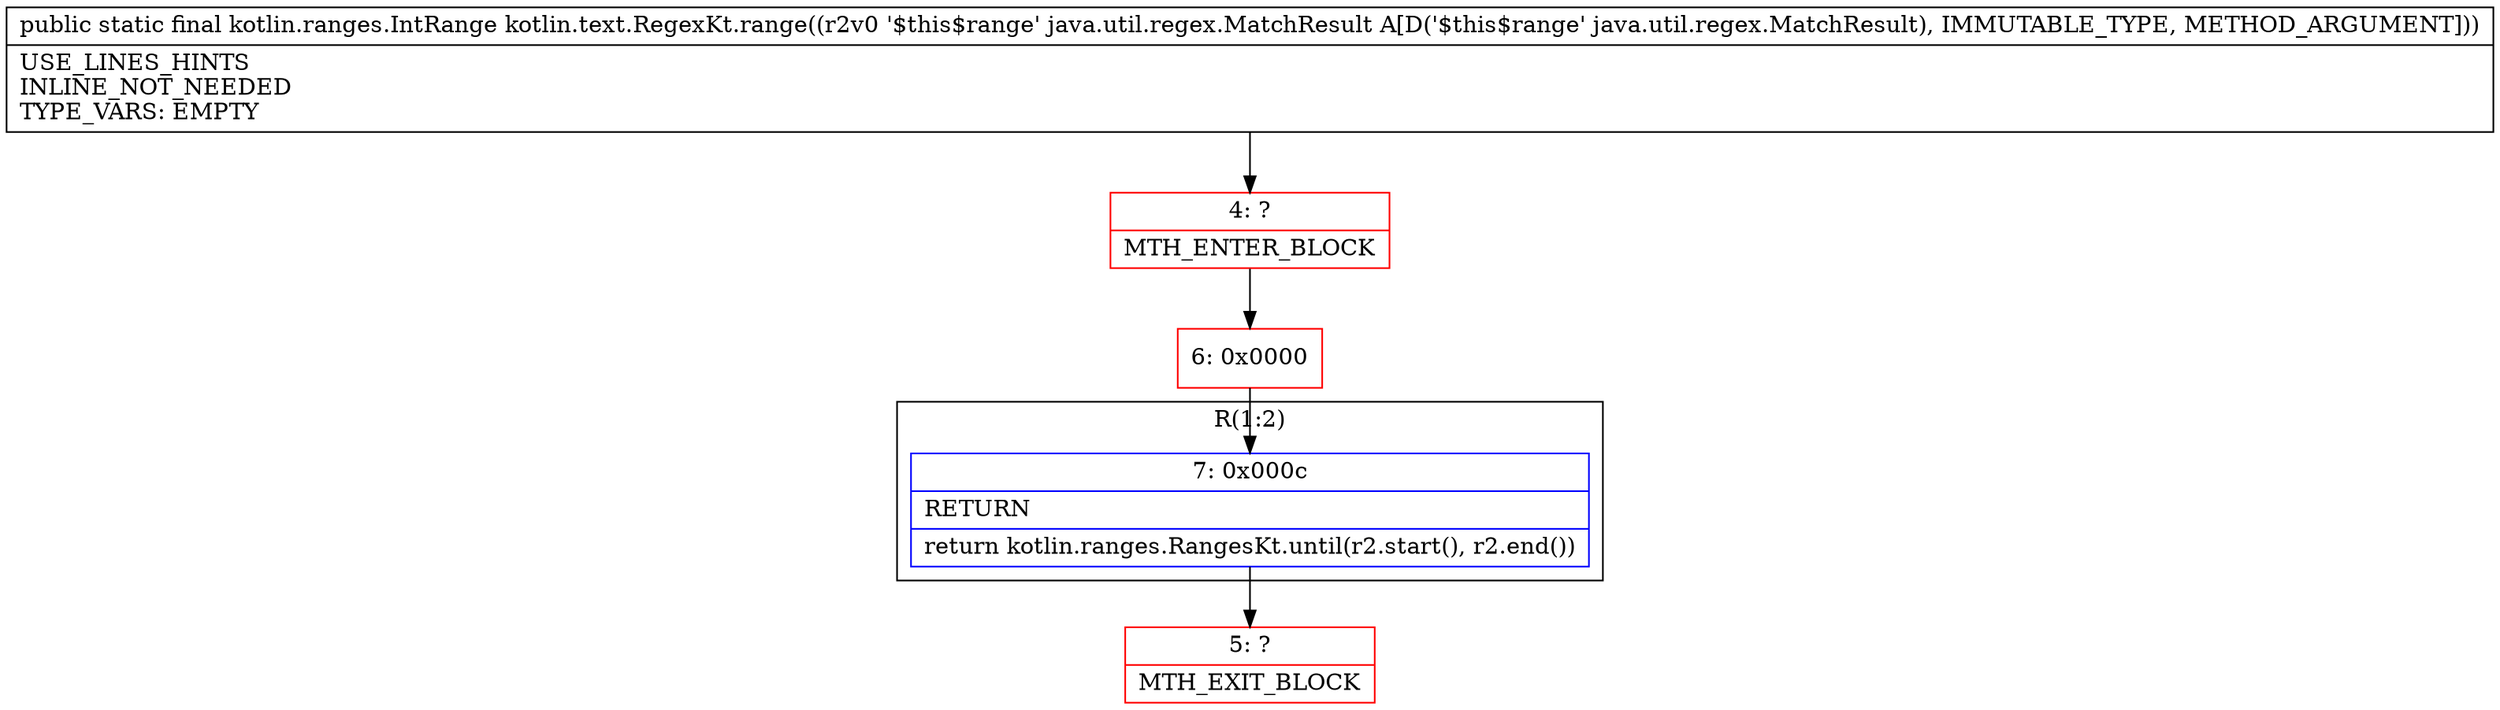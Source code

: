 digraph "CFG forkotlin.text.RegexKt.range(Ljava\/util\/regex\/MatchResult;)Lkotlin\/ranges\/IntRange;" {
subgraph cluster_Region_832372884 {
label = "R(1:2)";
node [shape=record,color=blue];
Node_7 [shape=record,label="{7\:\ 0x000c|RETURN\l|return kotlin.ranges.RangesKt.until(r2.start(), r2.end())\l}"];
}
Node_4 [shape=record,color=red,label="{4\:\ ?|MTH_ENTER_BLOCK\l}"];
Node_6 [shape=record,color=red,label="{6\:\ 0x0000}"];
Node_5 [shape=record,color=red,label="{5\:\ ?|MTH_EXIT_BLOCK\l}"];
MethodNode[shape=record,label="{public static final kotlin.ranges.IntRange kotlin.text.RegexKt.range((r2v0 '$this$range' java.util.regex.MatchResult A[D('$this$range' java.util.regex.MatchResult), IMMUTABLE_TYPE, METHOD_ARGUMENT]))  | USE_LINES_HINTS\lINLINE_NOT_NEEDED\lTYPE_VARS: EMPTY\l}"];
MethodNode -> Node_4;Node_7 -> Node_5;
Node_4 -> Node_6;
Node_6 -> Node_7;
}

